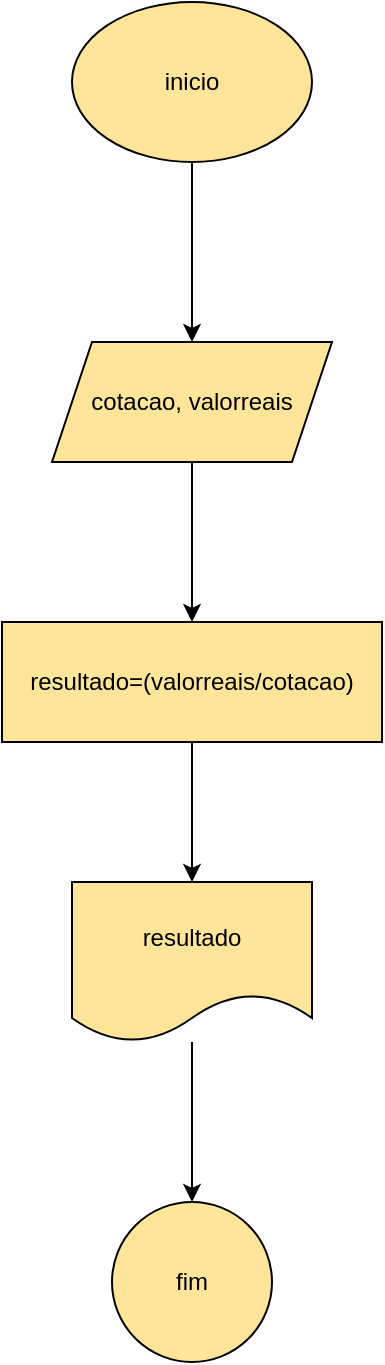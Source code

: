 <mxfile version="26.1.1">
  <diagram name="Página-1" id="-ktgDtrw-NPiQ7I-t3oX">
    <mxGraphModel dx="1112" dy="469" grid="1" gridSize="10" guides="1" tooltips="1" connect="1" arrows="1" fold="1" page="1" pageScale="1" pageWidth="827" pageHeight="1169" math="0" shadow="0">
      <root>
        <mxCell id="0" />
        <mxCell id="1" parent="0" />
        <mxCell id="ZHoR4tpnSlbrk5cEiMxM-3" value="" style="edgeStyle=orthogonalEdgeStyle;rounded=0;orthogonalLoop=1;jettySize=auto;html=1;" edge="1" parent="1" source="ZHoR4tpnSlbrk5cEiMxM-1" target="ZHoR4tpnSlbrk5cEiMxM-2">
          <mxGeometry relative="1" as="geometry" />
        </mxCell>
        <mxCell id="ZHoR4tpnSlbrk5cEiMxM-1" value="inicio" style="ellipse;whiteSpace=wrap;html=1;fillColor=#FFE599;" vertex="1" parent="1">
          <mxGeometry x="340" y="70" width="120" height="80" as="geometry" />
        </mxCell>
        <mxCell id="ZHoR4tpnSlbrk5cEiMxM-5" value="" style="edgeStyle=orthogonalEdgeStyle;rounded=0;orthogonalLoop=1;jettySize=auto;html=1;" edge="1" parent="1" source="ZHoR4tpnSlbrk5cEiMxM-2" target="ZHoR4tpnSlbrk5cEiMxM-4">
          <mxGeometry relative="1" as="geometry" />
        </mxCell>
        <mxCell id="ZHoR4tpnSlbrk5cEiMxM-2" value="cotacao, valorreais" style="shape=parallelogram;perimeter=parallelogramPerimeter;whiteSpace=wrap;html=1;fixedSize=1;fillColor=#FFE599;" vertex="1" parent="1">
          <mxGeometry x="330" y="240" width="140" height="60" as="geometry" />
        </mxCell>
        <mxCell id="ZHoR4tpnSlbrk5cEiMxM-7" value="" style="edgeStyle=orthogonalEdgeStyle;rounded=0;orthogonalLoop=1;jettySize=auto;html=1;" edge="1" parent="1" source="ZHoR4tpnSlbrk5cEiMxM-4" target="ZHoR4tpnSlbrk5cEiMxM-6">
          <mxGeometry relative="1" as="geometry" />
        </mxCell>
        <mxCell id="ZHoR4tpnSlbrk5cEiMxM-4" value="resultado=(valorreais/cotacao)" style="whiteSpace=wrap;html=1;fillColor=#FFE599;" vertex="1" parent="1">
          <mxGeometry x="305" y="380" width="190" height="60" as="geometry" />
        </mxCell>
        <mxCell id="ZHoR4tpnSlbrk5cEiMxM-9" value="" style="edgeStyle=orthogonalEdgeStyle;rounded=0;orthogonalLoop=1;jettySize=auto;html=1;" edge="1" parent="1" source="ZHoR4tpnSlbrk5cEiMxM-6" target="ZHoR4tpnSlbrk5cEiMxM-8">
          <mxGeometry relative="1" as="geometry" />
        </mxCell>
        <mxCell id="ZHoR4tpnSlbrk5cEiMxM-6" value="resultado" style="shape=document;whiteSpace=wrap;html=1;boundedLbl=1;fillColor=#FFE599;" vertex="1" parent="1">
          <mxGeometry x="340" y="510" width="120" height="80" as="geometry" />
        </mxCell>
        <mxCell id="ZHoR4tpnSlbrk5cEiMxM-8" value="fim" style="ellipse;whiteSpace=wrap;html=1;fillColor=#FFE599;" vertex="1" parent="1">
          <mxGeometry x="360" y="670" width="80" height="80" as="geometry" />
        </mxCell>
      </root>
    </mxGraphModel>
  </diagram>
</mxfile>
